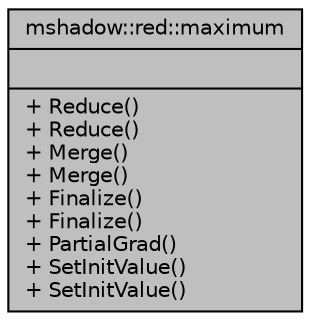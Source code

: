 digraph "mshadow::red::maximum"
{
 // LATEX_PDF_SIZE
  edge [fontname="Helvetica",fontsize="10",labelfontname="Helvetica",labelfontsize="10"];
  node [fontname="Helvetica",fontsize="10",shape=record];
  Node1 [label="{mshadow::red::maximum\n||+ Reduce()\l+ Reduce()\l+ Merge()\l+ Merge()\l+ Finalize()\l+ Finalize()\l+ PartialGrad()\l+ SetInitValue()\l+ SetInitValue()\l}",height=0.2,width=0.4,color="black", fillcolor="grey75", style="filled", fontcolor="black",tooltip="maximum reducer"];
}
